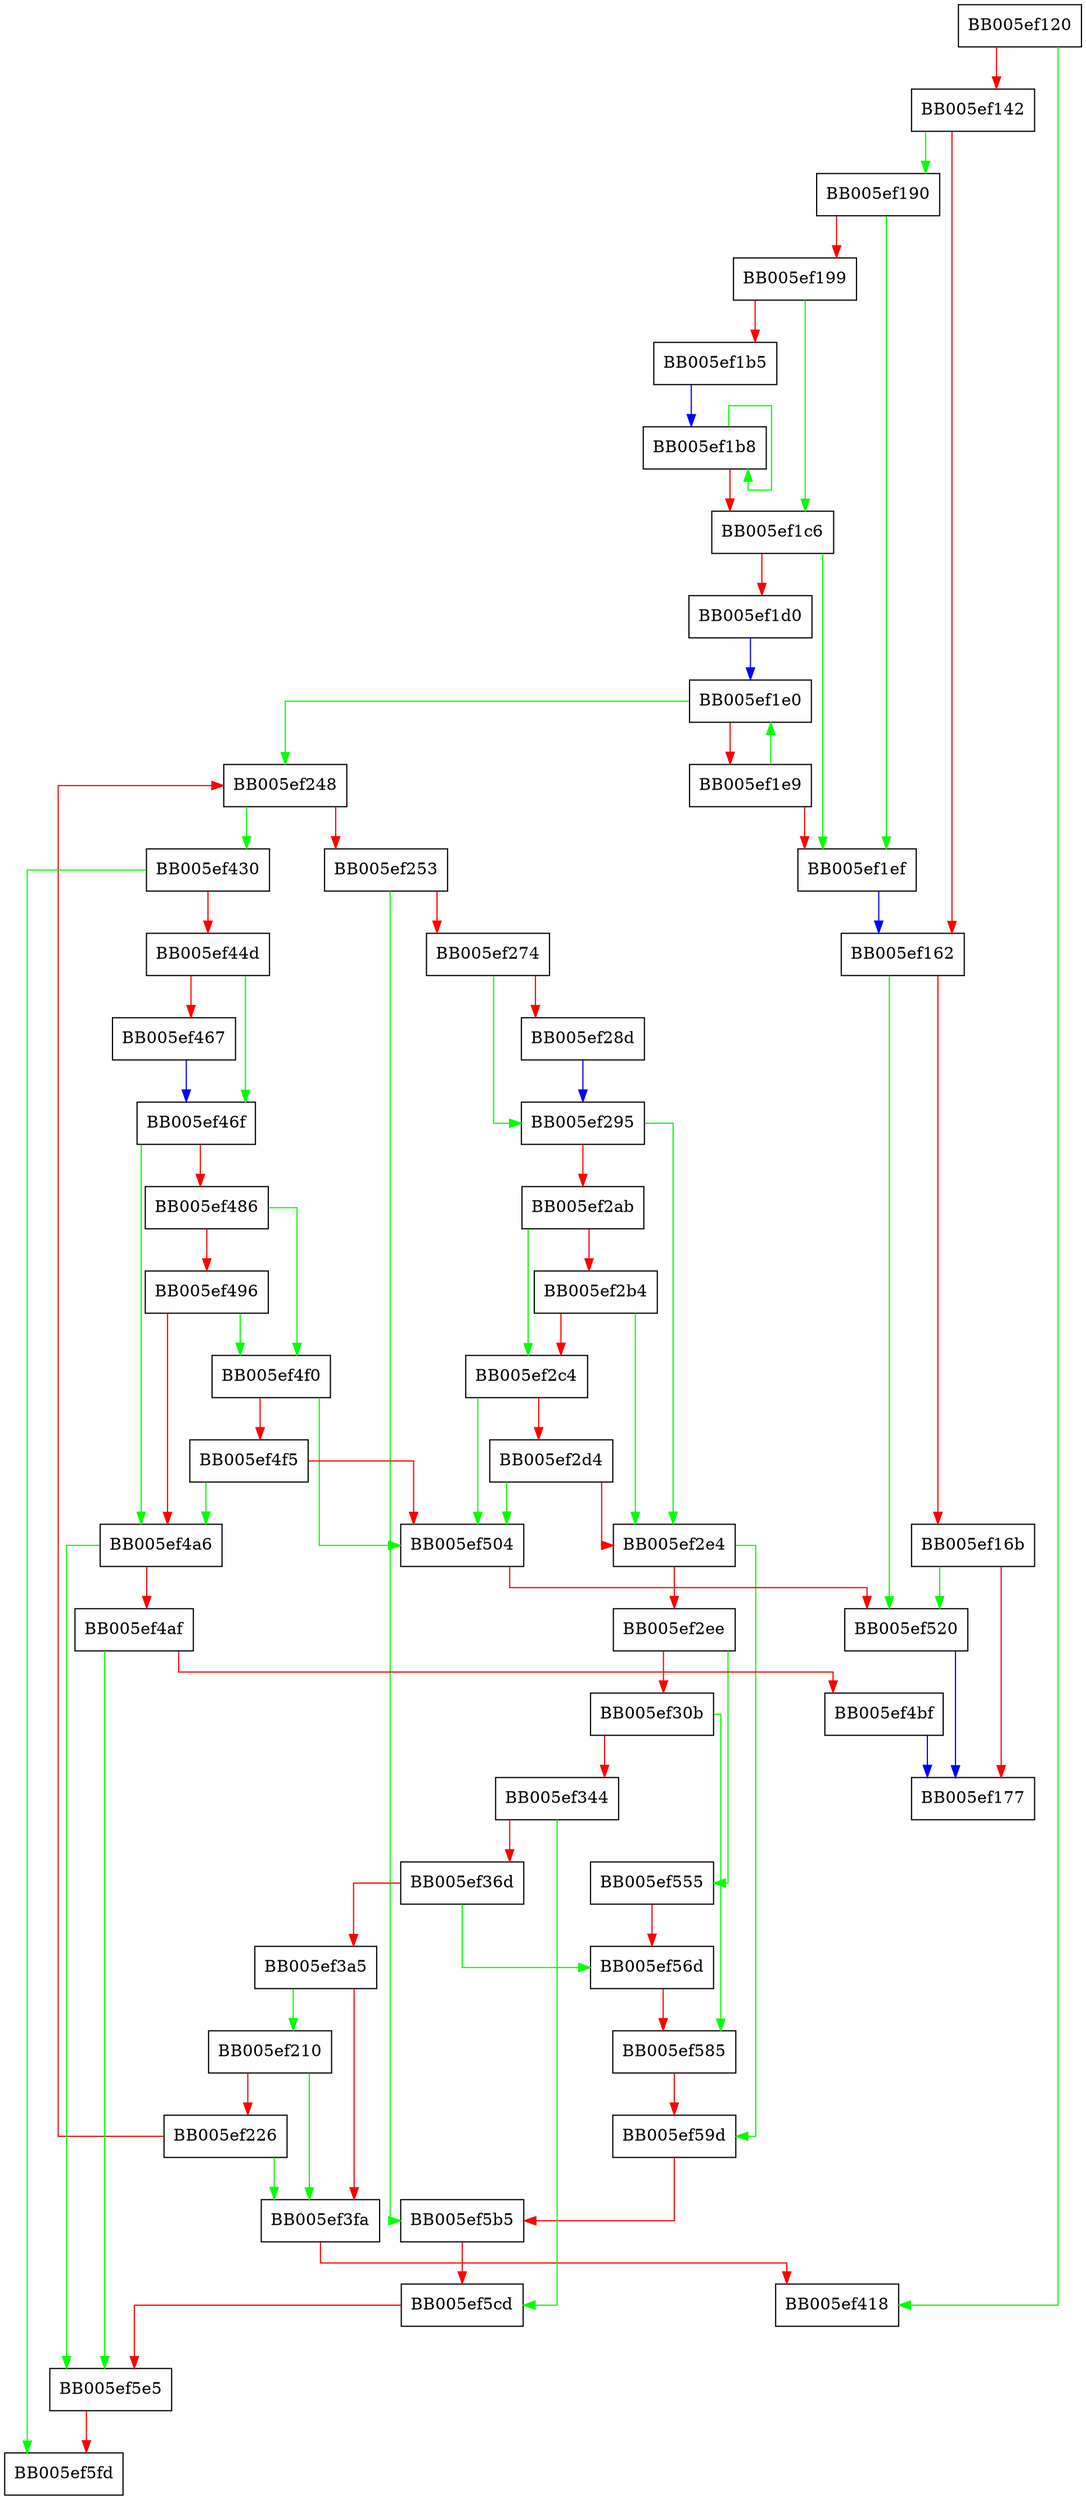 digraph CRYPTO_secure_malloc {
  node [shape="box"];
  graph [splines=ortho];
  BB005ef120 -> BB005ef418 [color="green"];
  BB005ef120 -> BB005ef142 [color="red"];
  BB005ef142 -> BB005ef190 [color="green"];
  BB005ef142 -> BB005ef162 [color="red"];
  BB005ef162 -> BB005ef520 [color="green"];
  BB005ef162 -> BB005ef16b [color="red"];
  BB005ef16b -> BB005ef520 [color="green"];
  BB005ef16b -> BB005ef177 [color="red"];
  BB005ef190 -> BB005ef1ef [color="green"];
  BB005ef190 -> BB005ef199 [color="red"];
  BB005ef199 -> BB005ef1c6 [color="green"];
  BB005ef199 -> BB005ef1b5 [color="red"];
  BB005ef1b5 -> BB005ef1b8 [color="blue"];
  BB005ef1b8 -> BB005ef1b8 [color="green"];
  BB005ef1b8 -> BB005ef1c6 [color="red"];
  BB005ef1c6 -> BB005ef1ef [color="green"];
  BB005ef1c6 -> BB005ef1d0 [color="red"];
  BB005ef1d0 -> BB005ef1e0 [color="blue"];
  BB005ef1e0 -> BB005ef248 [color="green"];
  BB005ef1e0 -> BB005ef1e9 [color="red"];
  BB005ef1e9 -> BB005ef1e0 [color="green"];
  BB005ef1e9 -> BB005ef1ef [color="red"];
  BB005ef1ef -> BB005ef162 [color="blue"];
  BB005ef210 -> BB005ef3fa [color="green"];
  BB005ef210 -> BB005ef226 [color="red"];
  BB005ef226 -> BB005ef3fa [color="green"];
  BB005ef226 -> BB005ef248 [color="red"];
  BB005ef248 -> BB005ef430 [color="green"];
  BB005ef248 -> BB005ef253 [color="red"];
  BB005ef253 -> BB005ef5b5 [color="green"];
  BB005ef253 -> BB005ef274 [color="red"];
  BB005ef274 -> BB005ef295 [color="green"];
  BB005ef274 -> BB005ef28d [color="red"];
  BB005ef28d -> BB005ef295 [color="blue"];
  BB005ef295 -> BB005ef2e4 [color="green"];
  BB005ef295 -> BB005ef2ab [color="red"];
  BB005ef2ab -> BB005ef2c4 [color="green"];
  BB005ef2ab -> BB005ef2b4 [color="red"];
  BB005ef2b4 -> BB005ef2e4 [color="green"];
  BB005ef2b4 -> BB005ef2c4 [color="red"];
  BB005ef2c4 -> BB005ef504 [color="green"];
  BB005ef2c4 -> BB005ef2d4 [color="red"];
  BB005ef2d4 -> BB005ef504 [color="green"];
  BB005ef2d4 -> BB005ef2e4 [color="red"];
  BB005ef2e4 -> BB005ef59d [color="green"];
  BB005ef2e4 -> BB005ef2ee [color="red"];
  BB005ef2ee -> BB005ef555 [color="green"];
  BB005ef2ee -> BB005ef30b [color="red"];
  BB005ef30b -> BB005ef585 [color="green"];
  BB005ef30b -> BB005ef344 [color="red"];
  BB005ef344 -> BB005ef5cd [color="green"];
  BB005ef344 -> BB005ef36d [color="red"];
  BB005ef36d -> BB005ef56d [color="green"];
  BB005ef36d -> BB005ef3a5 [color="red"];
  BB005ef3a5 -> BB005ef210 [color="green"];
  BB005ef3a5 -> BB005ef3fa [color="red"];
  BB005ef3fa -> BB005ef418 [color="red"];
  BB005ef430 -> BB005ef5fd [color="green"];
  BB005ef430 -> BB005ef44d [color="red"];
  BB005ef44d -> BB005ef46f [color="green"];
  BB005ef44d -> BB005ef467 [color="red"];
  BB005ef467 -> BB005ef46f [color="blue"];
  BB005ef46f -> BB005ef4a6 [color="green"];
  BB005ef46f -> BB005ef486 [color="red"];
  BB005ef486 -> BB005ef4f0 [color="green"];
  BB005ef486 -> BB005ef496 [color="red"];
  BB005ef496 -> BB005ef4f0 [color="green"];
  BB005ef496 -> BB005ef4a6 [color="red"];
  BB005ef4a6 -> BB005ef5e5 [color="green"];
  BB005ef4a6 -> BB005ef4af [color="red"];
  BB005ef4af -> BB005ef5e5 [color="green"];
  BB005ef4af -> BB005ef4bf [color="red"];
  BB005ef4bf -> BB005ef177 [color="blue"];
  BB005ef4f0 -> BB005ef504 [color="green"];
  BB005ef4f0 -> BB005ef4f5 [color="red"];
  BB005ef4f5 -> BB005ef4a6 [color="green"];
  BB005ef4f5 -> BB005ef504 [color="red"];
  BB005ef504 -> BB005ef520 [color="red"];
  BB005ef520 -> BB005ef177 [color="blue"];
  BB005ef555 -> BB005ef56d [color="red"];
  BB005ef56d -> BB005ef585 [color="red"];
  BB005ef585 -> BB005ef59d [color="red"];
  BB005ef59d -> BB005ef5b5 [color="red"];
  BB005ef5b5 -> BB005ef5cd [color="red"];
  BB005ef5cd -> BB005ef5e5 [color="red"];
  BB005ef5e5 -> BB005ef5fd [color="red"];
}